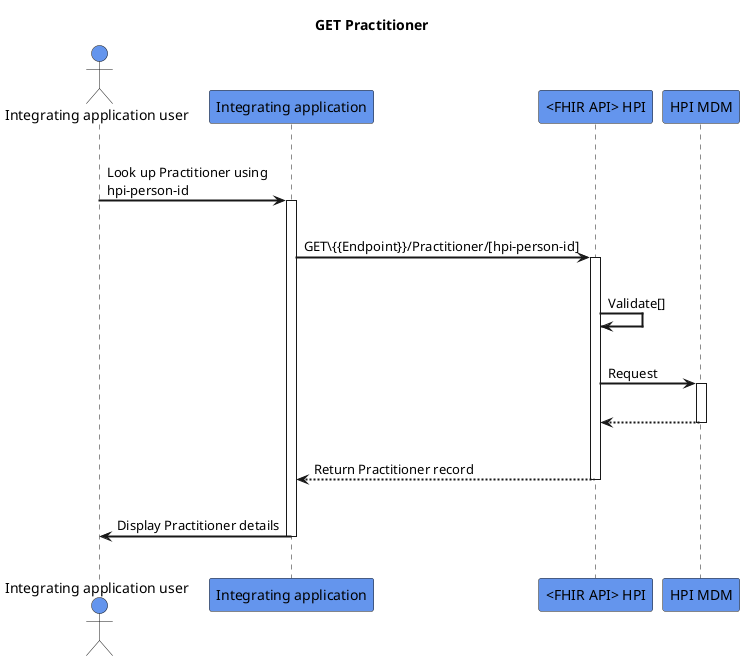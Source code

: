 @startuml
skinparam sequenceArrowThickness 2
skinparam roundcorner 5
skinparam maxmessagesize 180
skinparam sequenceParticipant bold
title GET Practitioner
actor "Integrating application user" as User #CornflowerBlue
participant "Integrating application" as A #CornflowerBlue
participant "<FHIR API> HPI" as B #CornflowerBlue
participant "HPI MDM" as C #CornflowerBlue
|||
User -> A: Look up Practitioner using hpi-person-id
activate A
|||
A -> B: GET\{{Endpoint}}/Practitioner/[hpi-person-id]
activate B
|||
B -> B: Validate[]
|||
B -> C: Request
activate C
|||
C -[dashed]-> B:  
deactivate C
|||
B -[dashed]-> A:Return Practitioner record
deactivate B
|||
A -> User: Display Practitioner details
deactivate A
|||
@enduml
